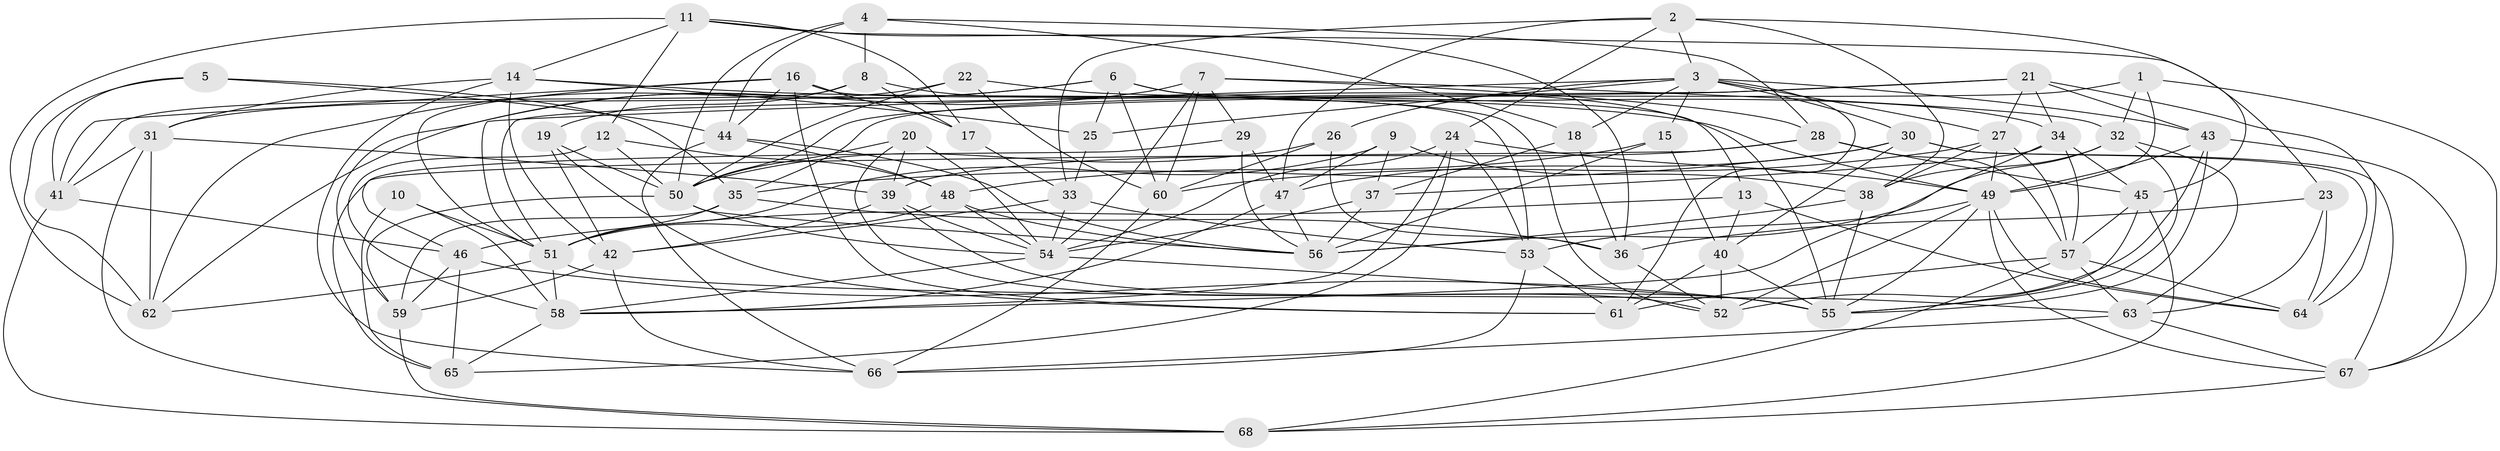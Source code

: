 // original degree distribution, {4: 1.0}
// Generated by graph-tools (version 1.1) at 2025/27/03/09/25 03:27:00]
// undirected, 68 vertices, 201 edges
graph export_dot {
graph [start="1"]
  node [color=gray90,style=filled];
  1;
  2;
  3;
  4;
  5;
  6;
  7;
  8;
  9;
  10;
  11;
  12;
  13;
  14;
  15;
  16;
  17;
  18;
  19;
  20;
  21;
  22;
  23;
  24;
  25;
  26;
  27;
  28;
  29;
  30;
  31;
  32;
  33;
  34;
  35;
  36;
  37;
  38;
  39;
  40;
  41;
  42;
  43;
  44;
  45;
  46;
  47;
  48;
  49;
  50;
  51;
  52;
  53;
  54;
  55;
  56;
  57;
  58;
  59;
  60;
  61;
  62;
  63;
  64;
  65;
  66;
  67;
  68;
  1 -- 32 [weight=1.0];
  1 -- 35 [weight=1.0];
  1 -- 49 [weight=1.0];
  1 -- 67 [weight=1.0];
  2 -- 3 [weight=1.0];
  2 -- 24 [weight=1.0];
  2 -- 33 [weight=1.0];
  2 -- 38 [weight=1.0];
  2 -- 45 [weight=1.0];
  2 -- 47 [weight=1.0];
  3 -- 15 [weight=1.0];
  3 -- 18 [weight=1.0];
  3 -- 25 [weight=1.0];
  3 -- 26 [weight=1.0];
  3 -- 27 [weight=1.0];
  3 -- 30 [weight=1.0];
  3 -- 43 [weight=1.0];
  3 -- 51 [weight=1.0];
  3 -- 61 [weight=1.0];
  4 -- 8 [weight=2.0];
  4 -- 18 [weight=1.0];
  4 -- 28 [weight=1.0];
  4 -- 44 [weight=1.0];
  4 -- 50 [weight=1.0];
  5 -- 35 [weight=1.0];
  5 -- 41 [weight=1.0];
  5 -- 44 [weight=1.0];
  5 -- 62 [weight=1.0];
  6 -- 13 [weight=1.0];
  6 -- 25 [weight=1.0];
  6 -- 34 [weight=1.0];
  6 -- 59 [weight=1.0];
  6 -- 60 [weight=1.0];
  6 -- 62 [weight=1.0];
  7 -- 28 [weight=1.0];
  7 -- 29 [weight=1.0];
  7 -- 32 [weight=1.0];
  7 -- 54 [weight=1.0];
  7 -- 60 [weight=1.0];
  7 -- 62 [weight=1.0];
  8 -- 17 [weight=1.0];
  8 -- 19 [weight=1.0];
  8 -- 41 [weight=1.0];
  8 -- 55 [weight=1.0];
  9 -- 37 [weight=1.0];
  9 -- 38 [weight=1.0];
  9 -- 47 [weight=1.0];
  9 -- 51 [weight=1.0];
  10 -- 51 [weight=1.0];
  10 -- 58 [weight=1.0];
  10 -- 65 [weight=2.0];
  11 -- 12 [weight=1.0];
  11 -- 14 [weight=1.0];
  11 -- 17 [weight=1.0];
  11 -- 23 [weight=1.0];
  11 -- 36 [weight=1.0];
  11 -- 62 [weight=1.0];
  12 -- 48 [weight=1.0];
  12 -- 50 [weight=1.0];
  12 -- 58 [weight=1.0];
  13 -- 40 [weight=1.0];
  13 -- 46 [weight=1.0];
  13 -- 64 [weight=1.0];
  14 -- 25 [weight=1.0];
  14 -- 31 [weight=1.0];
  14 -- 42 [weight=1.0];
  14 -- 49 [weight=1.0];
  14 -- 66 [weight=1.0];
  15 -- 40 [weight=1.0];
  15 -- 48 [weight=1.0];
  15 -- 56 [weight=1.0];
  16 -- 17 [weight=1.0];
  16 -- 41 [weight=1.0];
  16 -- 44 [weight=1.0];
  16 -- 51 [weight=1.0];
  16 -- 53 [weight=1.0];
  16 -- 61 [weight=1.0];
  17 -- 33 [weight=1.0];
  18 -- 36 [weight=1.0];
  18 -- 37 [weight=1.0];
  19 -- 42 [weight=1.0];
  19 -- 50 [weight=1.0];
  19 -- 61 [weight=1.0];
  20 -- 39 [weight=1.0];
  20 -- 50 [weight=1.0];
  20 -- 52 [weight=1.0];
  20 -- 54 [weight=1.0];
  21 -- 27 [weight=1.0];
  21 -- 34 [weight=1.0];
  21 -- 43 [weight=1.0];
  21 -- 50 [weight=1.0];
  21 -- 51 [weight=1.0];
  21 -- 64 [weight=1.0];
  22 -- 31 [weight=1.0];
  22 -- 50 [weight=1.0];
  22 -- 52 [weight=1.0];
  22 -- 60 [weight=1.0];
  23 -- 36 [weight=1.0];
  23 -- 63 [weight=1.0];
  23 -- 64 [weight=1.0];
  24 -- 49 [weight=1.0];
  24 -- 53 [weight=1.0];
  24 -- 54 [weight=1.0];
  24 -- 58 [weight=1.0];
  24 -- 65 [weight=1.0];
  25 -- 33 [weight=1.0];
  26 -- 36 [weight=1.0];
  26 -- 50 [weight=1.0];
  26 -- 60 [weight=1.0];
  27 -- 38 [weight=1.0];
  27 -- 49 [weight=1.0];
  27 -- 57 [weight=1.0];
  27 -- 60 [weight=1.0];
  28 -- 39 [weight=1.0];
  28 -- 45 [weight=1.0];
  28 -- 57 [weight=1.0];
  28 -- 65 [weight=1.0];
  29 -- 46 [weight=1.0];
  29 -- 47 [weight=1.0];
  29 -- 56 [weight=1.0];
  30 -- 35 [weight=1.0];
  30 -- 40 [weight=1.0];
  30 -- 47 [weight=1.0];
  30 -- 64 [weight=1.0];
  30 -- 67 [weight=1.0];
  31 -- 39 [weight=1.0];
  31 -- 41 [weight=1.0];
  31 -- 62 [weight=1.0];
  31 -- 68 [weight=1.0];
  32 -- 38 [weight=1.0];
  32 -- 55 [weight=1.0];
  32 -- 56 [weight=1.0];
  32 -- 63 [weight=1.0];
  33 -- 42 [weight=1.0];
  33 -- 53 [weight=1.0];
  33 -- 54 [weight=1.0];
  34 -- 37 [weight=1.0];
  34 -- 45 [weight=1.0];
  34 -- 57 [weight=1.0];
  34 -- 58 [weight=1.0];
  35 -- 36 [weight=1.0];
  35 -- 51 [weight=1.0];
  35 -- 59 [weight=1.0];
  36 -- 52 [weight=1.0];
  37 -- 54 [weight=1.0];
  37 -- 56 [weight=2.0];
  38 -- 55 [weight=1.0];
  38 -- 56 [weight=1.0];
  39 -- 42 [weight=1.0];
  39 -- 54 [weight=1.0];
  39 -- 55 [weight=1.0];
  40 -- 52 [weight=1.0];
  40 -- 55 [weight=1.0];
  40 -- 61 [weight=1.0];
  41 -- 46 [weight=1.0];
  41 -- 68 [weight=1.0];
  42 -- 59 [weight=1.0];
  42 -- 66 [weight=1.0];
  43 -- 49 [weight=1.0];
  43 -- 52 [weight=1.0];
  43 -- 55 [weight=1.0];
  43 -- 67 [weight=1.0];
  44 -- 48 [weight=1.0];
  44 -- 56 [weight=1.0];
  44 -- 66 [weight=1.0];
  45 -- 55 [weight=1.0];
  45 -- 57 [weight=1.0];
  45 -- 68 [weight=1.0];
  46 -- 55 [weight=1.0];
  46 -- 59 [weight=1.0];
  46 -- 65 [weight=1.0];
  47 -- 56 [weight=1.0];
  47 -- 58 [weight=1.0];
  48 -- 51 [weight=1.0];
  48 -- 54 [weight=1.0];
  48 -- 56 [weight=1.0];
  49 -- 52 [weight=1.0];
  49 -- 53 [weight=1.0];
  49 -- 55 [weight=1.0];
  49 -- 64 [weight=1.0];
  49 -- 67 [weight=1.0];
  50 -- 54 [weight=1.0];
  50 -- 56 [weight=1.0];
  50 -- 59 [weight=1.0];
  51 -- 58 [weight=1.0];
  51 -- 62 [weight=1.0];
  51 -- 63 [weight=1.0];
  53 -- 61 [weight=1.0];
  53 -- 66 [weight=1.0];
  54 -- 55 [weight=1.0];
  54 -- 58 [weight=1.0];
  57 -- 61 [weight=1.0];
  57 -- 63 [weight=1.0];
  57 -- 64 [weight=1.0];
  57 -- 68 [weight=1.0];
  58 -- 65 [weight=1.0];
  59 -- 68 [weight=1.0];
  60 -- 66 [weight=1.0];
  63 -- 66 [weight=1.0];
  63 -- 67 [weight=1.0];
  67 -- 68 [weight=1.0];
}
